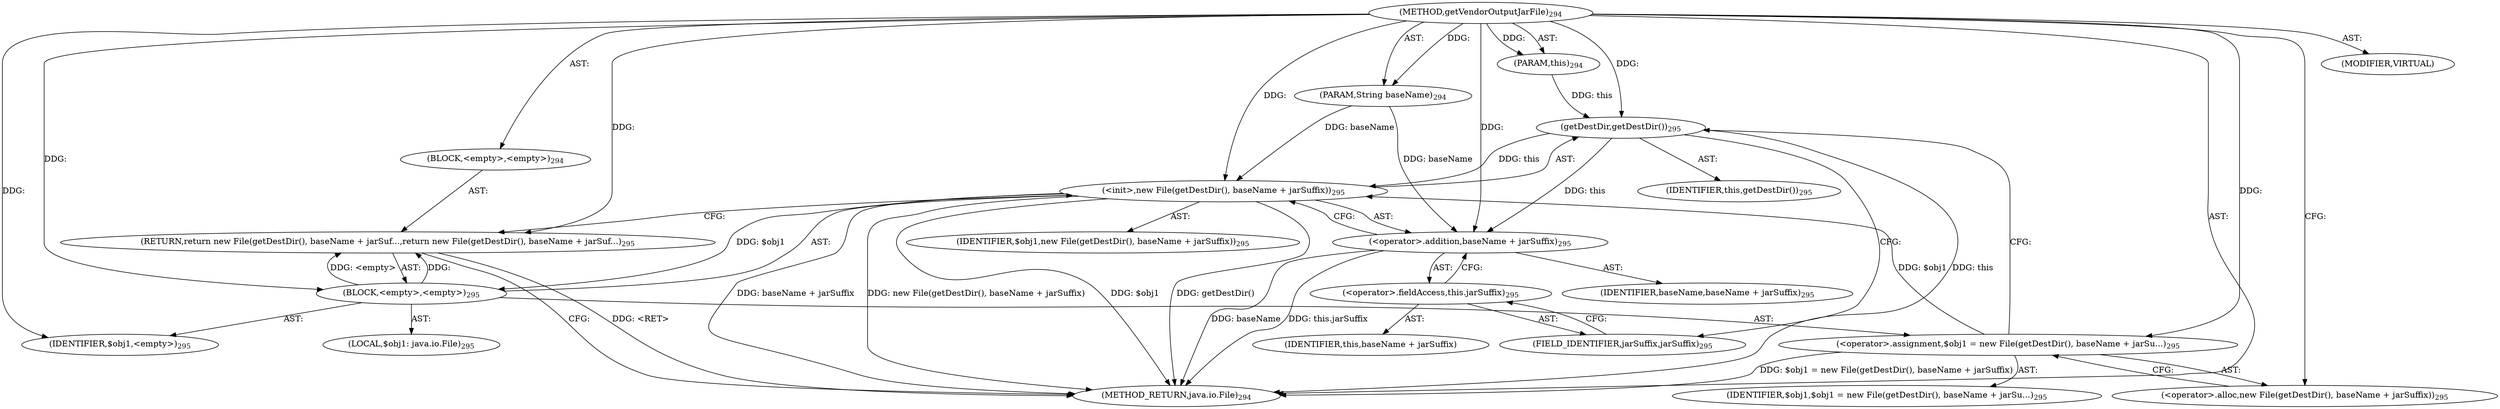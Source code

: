 digraph "getVendorOutputJarFile" {  
"111669149706" [label = <(METHOD,getVendorOutputJarFile)<SUB>294</SUB>> ]
"115964117005" [label = <(PARAM,this)<SUB>294</SUB>> ]
"115964117025" [label = <(PARAM,String baseName)<SUB>294</SUB>> ]
"25769803791" [label = <(BLOCK,&lt;empty&gt;,&lt;empty&gt;)<SUB>294</SUB>> ]
"146028888066" [label = <(RETURN,return new File(getDestDir(), baseName + jarSuf...,return new File(getDestDir(), baseName + jarSuf...)<SUB>295</SUB>> ]
"25769803792" [label = <(BLOCK,&lt;empty&gt;,&lt;empty&gt;)<SUB>295</SUB>> ]
"94489280518" [label = <(LOCAL,$obj1: java.io.File)<SUB>295</SUB>> ]
"30064771153" [label = <(&lt;operator&gt;.assignment,$obj1 = new File(getDestDir(), baseName + jarSu...)<SUB>295</SUB>> ]
"68719476837" [label = <(IDENTIFIER,$obj1,$obj1 = new File(getDestDir(), baseName + jarSu...)<SUB>295</SUB>> ]
"30064771154" [label = <(&lt;operator&gt;.alloc,new File(getDestDir(), baseName + jarSuffix))<SUB>295</SUB>> ]
"30064771155" [label = <(&lt;init&gt;,new File(getDestDir(), baseName + jarSuffix))<SUB>295</SUB>> ]
"68719476838" [label = <(IDENTIFIER,$obj1,new File(getDestDir(), baseName + jarSuffix))<SUB>295</SUB>> ]
"30064771156" [label = <(getDestDir,getDestDir())<SUB>295</SUB>> ]
"68719476754" [label = <(IDENTIFIER,this,getDestDir())<SUB>295</SUB>> ]
"30064771157" [label = <(&lt;operator&gt;.addition,baseName + jarSuffix)<SUB>295</SUB>> ]
"68719476839" [label = <(IDENTIFIER,baseName,baseName + jarSuffix)<SUB>295</SUB>> ]
"30064771158" [label = <(&lt;operator&gt;.fieldAccess,this.jarSuffix)<SUB>295</SUB>> ]
"68719476840" [label = <(IDENTIFIER,this,baseName + jarSuffix)> ]
"55834574874" [label = <(FIELD_IDENTIFIER,jarSuffix,jarSuffix)<SUB>295</SUB>> ]
"68719476841" [label = <(IDENTIFIER,$obj1,&lt;empty&gt;)<SUB>295</SUB>> ]
"133143986221" [label = <(MODIFIER,VIRTUAL)> ]
"128849018890" [label = <(METHOD_RETURN,java.io.File)<SUB>294</SUB>> ]
  "111669149706" -> "115964117005"  [ label = "AST: "] 
  "111669149706" -> "115964117025"  [ label = "AST: "] 
  "111669149706" -> "25769803791"  [ label = "AST: "] 
  "111669149706" -> "133143986221"  [ label = "AST: "] 
  "111669149706" -> "128849018890"  [ label = "AST: "] 
  "25769803791" -> "146028888066"  [ label = "AST: "] 
  "146028888066" -> "25769803792"  [ label = "AST: "] 
  "25769803792" -> "94489280518"  [ label = "AST: "] 
  "25769803792" -> "30064771153"  [ label = "AST: "] 
  "25769803792" -> "30064771155"  [ label = "AST: "] 
  "25769803792" -> "68719476841"  [ label = "AST: "] 
  "30064771153" -> "68719476837"  [ label = "AST: "] 
  "30064771153" -> "30064771154"  [ label = "AST: "] 
  "30064771155" -> "68719476838"  [ label = "AST: "] 
  "30064771155" -> "30064771156"  [ label = "AST: "] 
  "30064771155" -> "30064771157"  [ label = "AST: "] 
  "30064771156" -> "68719476754"  [ label = "AST: "] 
  "30064771157" -> "68719476839"  [ label = "AST: "] 
  "30064771157" -> "30064771158"  [ label = "AST: "] 
  "30064771158" -> "68719476840"  [ label = "AST: "] 
  "30064771158" -> "55834574874"  [ label = "AST: "] 
  "146028888066" -> "128849018890"  [ label = "CFG: "] 
  "30064771153" -> "30064771156"  [ label = "CFG: "] 
  "30064771155" -> "146028888066"  [ label = "CFG: "] 
  "30064771154" -> "30064771153"  [ label = "CFG: "] 
  "30064771156" -> "55834574874"  [ label = "CFG: "] 
  "30064771157" -> "30064771155"  [ label = "CFG: "] 
  "30064771158" -> "30064771157"  [ label = "CFG: "] 
  "55834574874" -> "30064771158"  [ label = "CFG: "] 
  "111669149706" -> "30064771154"  [ label = "CFG: "] 
  "146028888066" -> "128849018890"  [ label = "DDG: &lt;RET&gt;"] 
  "30064771153" -> "128849018890"  [ label = "DDG: $obj1 = new File(getDestDir(), baseName + jarSuffix)"] 
  "30064771155" -> "128849018890"  [ label = "DDG: $obj1"] 
  "30064771156" -> "128849018890"  [ label = "DDG: this"] 
  "30064771155" -> "128849018890"  [ label = "DDG: getDestDir()"] 
  "30064771157" -> "128849018890"  [ label = "DDG: baseName"] 
  "30064771157" -> "128849018890"  [ label = "DDG: this.jarSuffix"] 
  "30064771155" -> "128849018890"  [ label = "DDG: baseName + jarSuffix"] 
  "30064771155" -> "128849018890"  [ label = "DDG: new File(getDestDir(), baseName + jarSuffix)"] 
  "111669149706" -> "115964117005"  [ label = "DDG: "] 
  "111669149706" -> "115964117025"  [ label = "DDG: "] 
  "25769803792" -> "146028888066"  [ label = "DDG: "] 
  "25769803792" -> "146028888066"  [ label = "DDG: &lt;empty&gt;"] 
  "111669149706" -> "146028888066"  [ label = "DDG: "] 
  "30064771155" -> "25769803792"  [ label = "DDG: $obj1"] 
  "111669149706" -> "25769803792"  [ label = "DDG: "] 
  "111669149706" -> "30064771153"  [ label = "DDG: "] 
  "111669149706" -> "68719476841"  [ label = "DDG: "] 
  "30064771153" -> "30064771155"  [ label = "DDG: $obj1"] 
  "111669149706" -> "30064771155"  [ label = "DDG: "] 
  "30064771156" -> "30064771155"  [ label = "DDG: this"] 
  "115964117025" -> "30064771155"  [ label = "DDG: baseName"] 
  "115964117005" -> "30064771156"  [ label = "DDG: this"] 
  "111669149706" -> "30064771156"  [ label = "DDG: "] 
  "115964117025" -> "30064771157"  [ label = "DDG: baseName"] 
  "111669149706" -> "30064771157"  [ label = "DDG: "] 
  "30064771156" -> "30064771157"  [ label = "DDG: this"] 
}
